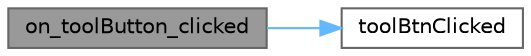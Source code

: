 digraph "on_toolButton_clicked"
{
 // LATEX_PDF_SIZE
  bgcolor="transparent";
  edge [fontname=Helvetica,fontsize=10,labelfontname=Helvetica,labelfontsize=10];
  node [fontname=Helvetica,fontsize=10,shape=box,height=0.2,width=0.4];
  rankdir="LR";
  Node1 [id="Node000001",label="on_toolButton_clicked",height=0.2,width=0.4,color="gray40", fillcolor="grey60", style="filled", fontcolor="black",tooltip="刷新按钮点击槽函数"];
  Node1 -> Node2 [id="edge1_Node000001_Node000002",color="steelblue1",style="solid",tooltip=" "];
  Node2 [id="Node000002",label="toolBtnClicked",height=0.2,width=0.4,color="grey40", fillcolor="white", style="filled",URL="$class_listen_table_widget.html#a1c01d0d9f50ce4f07b7b16680687abc8",tooltip="刷新按钮点击信号"];
}
